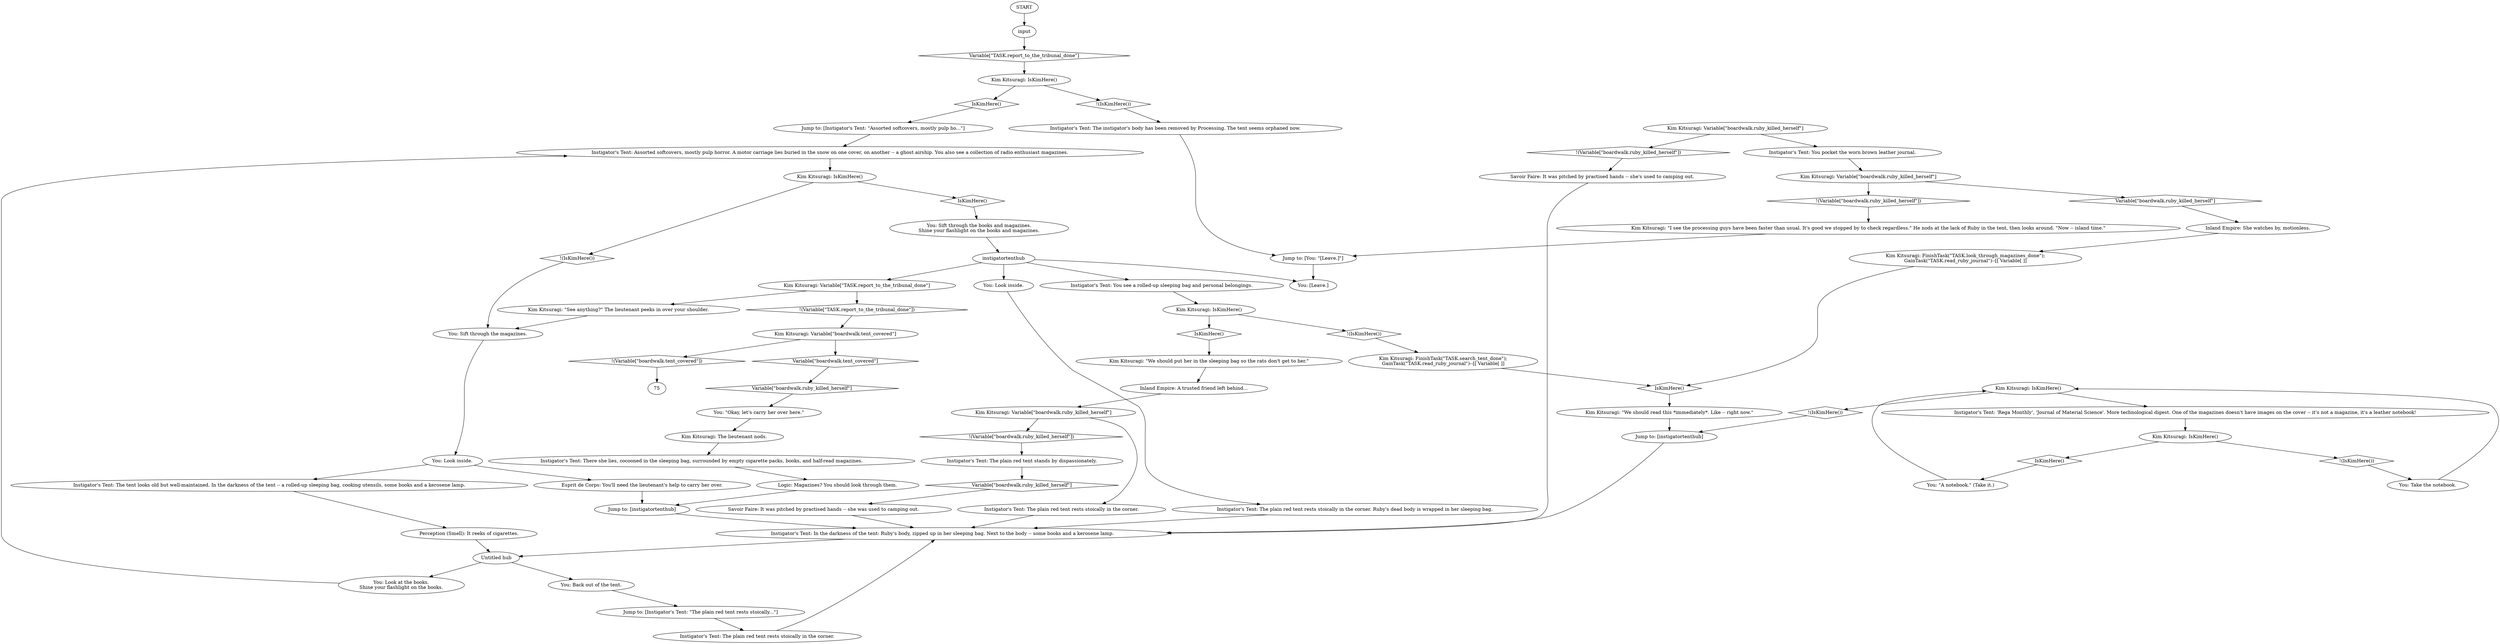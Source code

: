 # LAIR / INSTIGATORS TENT
# 1. Find Ruby's journal here.
#2. Use to stow away Ruby's body if she killed herself.
# ==================================================
digraph G {
	  0 [label="START"];
	  1 [label="input"];
	  2 [label="Kim Kitsuragi: Variable[\"boardwalk.tent_covered\"]"];
	  3 [label="Variable[\"boardwalk.tent_covered\"]", shape=diamond];
	  4 [label="!(Variable[\"boardwalk.tent_covered\"])", shape=diamond];
	  5 [label="Instigator's Tent: Assorted softcovers, mostly pulp horror. A motor carriage lies buried in the snow on one cover, on another -- a ghost airship. You also see a collection of radio enthusiast magazines."];
	  6 [label="Savoir Faire: It was pitched by practised hands -- she's used to camping out."];
	  7 [label="Jump to: [instigatortenthub]"];
	  8 [label="You: \"A notebook.\" (Take it.)"];
	  9 [label="Instigator's Tent: There she lies, cocooned in the sleeping bag, surrounded by empty cigarette packs, books, and half-read magazines."];
	  10 [label="Jump to: [You: \"[Leave.]\"]"];
	  11 [label="Inland Empire: She watches by, motionless."];
	  12 [label="Perception (Smell): It reeks of cigarettes."];
	  13 [label="Jump to: [Instigator's Tent: \"The plain red tent rests stoically...\"]"];
	  14 [label="Instigator's Tent: The tent looks old but well-maintained. In the darkness of the tent -- a rolled-up sleeping bag, cooking utensils, some books and a kerosene lamp."];
	  15 [label="Kim Kitsuragi: Variable[\"boardwalk.ruby_killed_herself\"]"];
	  16 [label="Variable[\"boardwalk.ruby_killed_herself\"]", shape=diamond];
	  17 [label="!(Variable[\"boardwalk.ruby_killed_herself\"])", shape=diamond];
	  18 [label="Jump to: [instigatortenthub]"];
	  19 [label="Instigator's Tent: The plain red tent rests stoically in the corner."];
	  20 [label="You: Look at the books.\nShine your flashlight on the books."];
	  21 [label="Kim Kitsuragi: \"We should put her in the sleeping bag so the rats don't get to her.\""];
	  22 [label="Untitled hub"];
	  23 [label="Kim Kitsuragi: \"We should read this *immediately*. Like -- right now.\""];
	  24 [label="You: Look inside."];
	  25 [label="Kim Kitsuragi: The lieutenant nods."];
	  26 [label="Kim Kitsuragi: IsKimHere()"];
	  27 [label="IsKimHere()", shape=diamond];
	  28 [label="!(IsKimHere())", shape=diamond];
	  29 [label="Kim Kitsuragi: IsKimHere()"];
	  30 [label="IsKimHere()", shape=diamond];
	  31 [label="!(IsKimHere())", shape=diamond];
	  32 [label="You: Take the notebook."];
	  33 [label="Kim Kitsuragi: FinishTask(\"TASK.look_through_magazines_done\");
GainTask(\"TASK.read_ruby_journal\")--[[ Variable[ ]]"];
	  34 [label="Savoir Faire: It was pitched by practised hands -- she was used to camping out."];
	  35 [label="You: Sift through the magazines."];
	  36 [label="You: [Leave.]"];
	  37 [label="Instigator's Tent: The instigator's body has been removed by Processing. The tent seems orphaned now."];
	  38 [label="Logic: Magazines? You should look through them."];
	  39 [label="You: Back out of the tent."];
	  40 [label="Kim Kitsuragi: IsKimHere()"];
	  41 [label="IsKimHere()", shape=diamond];
	  42 [label="!(IsKimHere())", shape=diamond];
	  43 [label="Kim Kitsuragi: IsKimHere()"];
	  44 [label="IsKimHere()", shape=diamond];
	  45 [label="!(IsKimHere())", shape=diamond];
	  46 [label="Kim Kitsuragi: Variable[\"boardwalk.ruby_killed_herself\"]"];
	  47 [label="Variable[\"boardwalk.ruby_killed_herself\"]", shape=diamond];
	  48 [label="!(Variable[\"boardwalk.ruby_killed_herself\"])", shape=diamond];
	  49 [label="Instigator's Tent: You pocket the worn brown leather journal."];
	  50 [label="Kim Kitsuragi: IsKimHere()"];
	  51 [label="IsKimHere()", shape=diamond];
	  52 [label="!(IsKimHere())", shape=diamond];
	  53 [label="Instigator's Tent: 'Rega Monthly', 'Journal of Material Science'. More technological digest. One of the magazines doesn't have images on the cover -- it's not a magazine, it's a leather notebook!"];
	  54 [label="You: Look inside."];
	  55 [label="Kim Kitsuragi: Variable[\"TASK.report_to_the_tribunal_done\"]"];
	  56 [label="Variable[\"TASK.report_to_the_tribunal_done\"]", shape=diamond];
	  57 [label="!(Variable[\"TASK.report_to_the_tribunal_done\"])", shape=diamond];
	  58 [label="Kim Kitsuragi: \"See anything?\" The lieutenant peeks in over your shoulder."];
	  59 [label="You: Sift through the books and magazines.\nShine your flashlight on the books and magazines."];
	  60 [label="Instigator's Tent: You see a rolled-up sleeping bag and personal belongings."];
	  61 [label="Instigator's Tent: The plain red tent rests stoically in the corner. Ruby's dead body is wrapped in her sleeping bag."];
	  62 [label="You: \"Okay, let's carry her over here.\""];
	  63 [label="Inland Empire: A trusted friend left behind..."];
	  64 [label="Kim Kitsuragi: \"I see the processing guys have been faster than usual. It's good we stopped by to check regardless.\" He nods at the lack of Ruby in the tent, then looks around. \"Now -- island time.\""];
	  65 [label="Jump to: [Instigator's Tent: \"Assorted softcovers, mostly pulp ho...\"]"];
	  66 [label="instigatortenthub"];
	  67 [label="Instigator's Tent: In the darkness of the tent: Ruby's body, zipped up in her sleeping bag. Next to the body -- some books and a kerosene lamp."];
	  68 [label="Esprit de Corps: You'll need the lieutenant's help to carry her over."];
	  69 [label="Kim Kitsuragi: FinishTask(\"TASK.search_tent_done\");
GainTask(\"TASK.read_ruby_journal\")--[[ Variable[ ]]"];
	  70 [label="Kim Kitsuragi: Variable[\"boardwalk.ruby_killed_herself\"]"];
	  71 [label="Variable[\"boardwalk.ruby_killed_herself\"]", shape=diamond];
	  72 [label="!(Variable[\"boardwalk.ruby_killed_herself\"])", shape=diamond];
	  73 [label="Instigator's Tent: The plain red tent rests stoically in the corner."];
	  74 [label="Instigator's Tent: The plain red tent stands by dispassionately."];
	  0 -> 1
	  1 -> 56
	  2 -> 3
	  2 -> 4
	  3 -> 71
	  4 -> 75
	  5 -> 26
	  6 -> 67
	  7 -> 67
	  8 -> 50
	  9 -> 38
	  10 -> 36
	  11 -> 33
	  12 -> 22
	  13 -> 19
	  14 -> 12
	  15 -> 16
	  15 -> 17
	  16 -> 11
	  17 -> 64
	  18 -> 67
	  19 -> 67
	  20 -> 5
	  21 -> 63
	  22 -> 20
	  22 -> 39
	  23 -> 18
	  24 -> 61
	  25 -> 9
	  26 -> 27
	  26 -> 28
	  27 -> 59
	  28 -> 35
	  29 -> 30
	  29 -> 31
	  30 -> 21
	  31 -> 69
	  32 -> 50
	  33 -> 51
	  34 -> 67
	  35 -> 54
	  37 -> 10
	  38 -> 7
	  39 -> 13
	  40 -> 41
	  40 -> 42
	  41 -> 8
	  42 -> 32
	  43 -> 44
	  43 -> 45
	  44 -> 65
	  45 -> 37
	  46 -> 48
	  46 -> 49
	  47 -> 34
	  48 -> 6
	  49 -> 15
	  50 -> 52
	  50 -> 53
	  51 -> 23
	  52 -> 18
	  53 -> 40
	  54 -> 68
	  54 -> 14
	  55 -> 57
	  55 -> 58
	  56 -> 43
	  57 -> 2
	  58 -> 35
	  59 -> 66
	  60 -> 29
	  61 -> 67
	  62 -> 25
	  63 -> 70
	  64 -> 10
	  65 -> 5
	  66 -> 24
	  66 -> 60
	  66 -> 36
	  66 -> 55
	  67 -> 22
	  68 -> 7
	  69 -> 51
	  70 -> 72
	  70 -> 73
	  71 -> 62
	  72 -> 74
	  73 -> 67
	  74 -> 47
}

